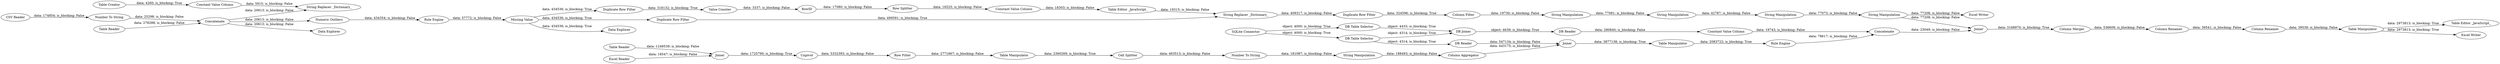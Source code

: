 digraph {
	"4842006401850580838_54" [label="Table Manipulator"]
	"4842006401850580838_18" [label="DB Joiner"]
	"4842006401850580838_26" [label="Duplicate Row Filter"]
	"4842006401850580838_4" [label="DB Table Selector"]
	"4842006401850580838_36" [label="Duplicate Row Filter"]
	"4842006401850580838_9" [label="DB Reader"]
	"4842006401850580838_10" [label="Number To String"]
	"4842006401850580838_13" [label="Constant Value Column"]
	"4842006401850580838_62" [label="Column Merger"]
	"4842006401850580838_5" [label="DB Table Selector"]
	"4842006401850580838_48" [label="Table Manipulator"]
	"4842006401850580838_50" [label="Number To String"]
	"4842006401850580838_21" [label="Numeric Outliers"]
	"4842006401850580838_60" [label="Table Manipulator"]
	"4842006401850580838_65" [label="Table Editor _JavaScript_"]
	"4842006401850580838_11" [label=Concatenate]
	"4842006401850580838_15" [label="String Replacer _Dictionary_"]
	"4842006401850580838_51" [label="String Manipulation"]
	"4842006401850580838_63" [label="Column Renamer"]
	"4842006401850580838_64" [label="Column Renamer"]
	"4842006401850580838_52" [label="Column Aggregator"]
	"4842006401850580838_41" [label="String Manipulation"]
	"4842006401850580838_61" [label="Excel Writer"]
	"4842006401850580838_42" [label="Excel Writer"]
	"4842006401850580838_47" [label="Row Filter"]
	"4842006401850580838_40" [label="String Manipulation"]
	"4842006401850580838_38" [label="String Manipulation"]
	"4842006401850580838_39" [label="String Manipulation"]
	"4842006401850580838_8" [label="Table Reader"]
	"4842006401850580838_31" [label="Table Editor _JavaScript_"]
	"4842006401850580838_49" [label="Cell Splitter"]
	"4842006401850580838_6" [label="SQLite Connector"]
	"4842006401850580838_25" [label="Duplicate Row Filter"]
	"4842006401850580838_24" [label="Data Explorer"]
	"4842006401850580838_1" [label="CSV Reader"]
	"4842006401850580838_30" [label="Constant Value Column"]
	"4842006401850580838_29" [label=RowID]
	"4842006401850580838_27" [label="Value Counter"]
	"4842006401850580838_22" [label="Rule Engine"]
	"4842006401850580838_53" [label=Joiner]
	"4842006401850580838_7" [label="Excel Reader"]
	"4842006401850580838_46" [label=Unpivot]
	"4842006401850580838_58" [label=Concatenate]
	"4842006401850580838_45" [label=Joiner]
	"4842006401850580838_23" [label="Missing Value"]
	"4842006401850580838_59" [label=Joiner]
	"4842006401850580838_28" [label="Row Splitter"]
	"4842006401850580838_32" [label="String Replacer _Dictionary_"]
	"4842006401850580838_2" [label="Table Reader"]
	"4842006401850580838_37" [label="Column Filter"]
	"4842006401850580838_20" [label="Data Explorer"]
	"4842006401850580838_57" [label="Rule Engine"]
	"4842006401850580838_55" [label="Constant Value Column"]
	"4842006401850580838_12" [label="Table Creator"]
	"4842006401850580838_19" [label="DB Reader"]
	"4842006401850580838_4" -> "4842006401850580838_18" [label="object: 4433; is_blocking: True"]
	"4842006401850580838_37" -> "4842006401850580838_38" [label="data: 19730; is_blocking: False"]
	"4842006401850580838_31" -> "4842006401850580838_32" [label="data: 19315; is_blocking: False"]
	"4842006401850580838_11" -> "4842006401850580838_20" [label="data: 20613; is_blocking: False"]
	"4842006401850580838_29" -> "4842006401850580838_28" [label="data: 17080; is_blocking: False"]
	"4842006401850580838_55" -> "4842006401850580838_58" [label="data: 19743; is_blocking: False"]
	"4842006401850580838_59" -> "4842006401850580838_62" [label="data: 3168970; is_blocking: True"]
	"4842006401850580838_63" -> "4842006401850580838_64" [label="data: 39541; is_blocking: False"]
	"4842006401850580838_60" -> "4842006401850580838_61" [label="data: 2973813; is_blocking: True"]
	"4842006401850580838_2" -> "4842006401850580838_11" [label="data: 278288; is_blocking: False"]
	"4842006401850580838_38" -> "4842006401850580838_39" [label="data: 77081; is_blocking: False"]
	"4842006401850580838_48" -> "4842006401850580838_49" [label="data: 2360269; is_blocking: True"]
	"4842006401850580838_11" -> "4842006401850580838_15" [label="data: 20613; is_blocking: False"]
	"4842006401850580838_5" -> "4842006401850580838_18" [label="object: 4314; is_blocking: True"]
	"4842006401850580838_32" -> "4842006401850580838_36" [label="data: 409317; is_blocking: False"]
	"4842006401850580838_25" -> "4842006401850580838_32" [label="data: 499591; is_blocking: True"]
	"4842006401850580838_7" -> "4842006401850580838_45" [label="data: 18547; is_blocking: False"]
	"4842006401850580838_27" -> "4842006401850580838_29" [label="data: 3337; is_blocking: False"]
	"4842006401850580838_39" -> "4842006401850580838_40" [label="data: 42787; is_blocking: False"]
	"4842006401850580838_26" -> "4842006401850580838_27" [label="data: 318132; is_blocking: True"]
	"4842006401850580838_1" -> "4842006401850580838_10" [label="data: 174854; is_blocking: False"]
	"4842006401850580838_22" -> "4842006401850580838_23" [label="data: 57772; is_blocking: False"]
	"4842006401850580838_60" -> "4842006401850580838_65" [label="data: 2973813; is_blocking: True"]
	"4842006401850580838_23" -> "4842006401850580838_24" [label="data: 434536; is_blocking: True"]
	"4842006401850580838_10" -> "4842006401850580838_11" [label="data: 25298; is_blocking: False"]
	"4842006401850580838_11" -> "4842006401850580838_21" [label="data: 20613; is_blocking: False"]
	"4842006401850580838_13" -> "4842006401850580838_15" [label="data: 5915; is_blocking: False"]
	"4842006401850580838_62" -> "4842006401850580838_63" [label="data: 536609; is_blocking: False"]
	"4842006401850580838_28" -> "4842006401850580838_30" [label="data: 16525; is_blocking: False"]
	"4842006401850580838_41" -> "4842006401850580838_42" [label="data: 77208; is_blocking: False"]
	"4842006401850580838_58" -> "4842006401850580838_59" [label="data: 23049; is_blocking: False"]
	"4842006401850580838_8" -> "4842006401850580838_45" [label="data: 1248539; is_blocking: False"]
	"4842006401850580838_5" -> "4842006401850580838_9" [label="object: 4314; is_blocking: True"]
	"4842006401850580838_6" -> "4842006401850580838_4" [label="object: 4000; is_blocking: True"]
	"4842006401850580838_6" -> "4842006401850580838_5" [label="object: 4000; is_blocking: True"]
	"4842006401850580838_23" -> "4842006401850580838_25" [label="data: 434536; is_blocking: True"]
	"4842006401850580838_40" -> "4842006401850580838_41" [label="data: 77073; is_blocking: False"]
	"4842006401850580838_54" -> "4842006401850580838_57" [label="data: 2083722; is_blocking: True"]
	"4842006401850580838_9" -> "4842006401850580838_53" [label="data: 547134; is_blocking: False"]
	"4842006401850580838_41" -> "4842006401850580838_59" [label="data: 77208; is_blocking: False"]
	"4842006401850580838_49" -> "4842006401850580838_50" [label="data: 463513; is_blocking: False"]
	"4842006401850580838_52" -> "4842006401850580838_53" [label="data: 443175; is_blocking: False"]
	"4842006401850580838_23" -> "4842006401850580838_26" [label="data: 434536; is_blocking: True"]
	"4842006401850580838_47" -> "4842006401850580838_48" [label="data: 2771667; is_blocking: False"]
	"4842006401850580838_21" -> "4842006401850580838_22" [label="data: 434354; is_blocking: False"]
	"4842006401850580838_30" -> "4842006401850580838_31" [label="data: 18303; is_blocking: False"]
	"4842006401850580838_57" -> "4842006401850580838_58" [label="data: 78617; is_blocking: False"]
	"4842006401850580838_19" -> "4842006401850580838_55" [label="data: 280840; is_blocking: False"]
	"4842006401850580838_36" -> "4842006401850580838_37" [label="data: 324596; is_blocking: True"]
	"4842006401850580838_51" -> "4842006401850580838_52" [label="data: 188493; is_blocking: False"]
	"4842006401850580838_64" -> "4842006401850580838_60" [label="data: 39539; is_blocking: False"]
	"4842006401850580838_53" -> "4842006401850580838_54" [label="data: 3877138; is_blocking: True"]
	"4842006401850580838_18" -> "4842006401850580838_19" [label="object: 4639; is_blocking: True"]
	"4842006401850580838_46" -> "4842006401850580838_47" [label="data: 5332393; is_blocking: False"]
	"4842006401850580838_45" -> "4842006401850580838_46" [label="data: 1725790; is_blocking: True"]
	"4842006401850580838_50" -> "4842006401850580838_51" [label="data: 181087; is_blocking: False"]
	"4842006401850580838_12" -> "4842006401850580838_13" [label="data: 4260; is_blocking: True"]
	rankdir=LR
}
